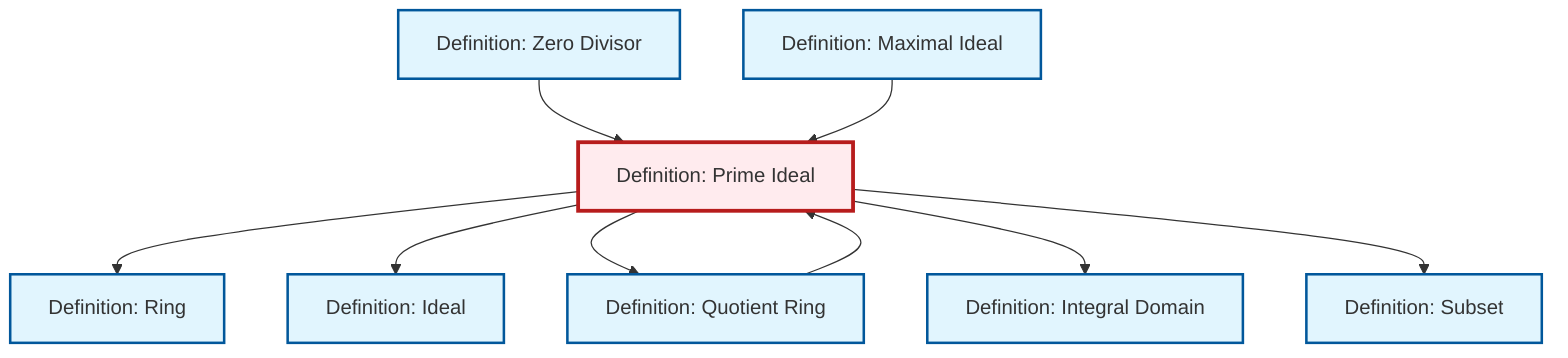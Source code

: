 graph TD
    classDef definition fill:#e1f5fe,stroke:#01579b,stroke-width:2px
    classDef theorem fill:#f3e5f5,stroke:#4a148c,stroke-width:2px
    classDef axiom fill:#fff3e0,stroke:#e65100,stroke-width:2px
    classDef example fill:#e8f5e9,stroke:#1b5e20,stroke-width:2px
    classDef current fill:#ffebee,stroke:#b71c1c,stroke-width:3px
    def-prime-ideal["Definition: Prime Ideal"]:::definition
    def-quotient-ring["Definition: Quotient Ring"]:::definition
    def-subset["Definition: Subset"]:::definition
    def-ideal["Definition: Ideal"]:::definition
    def-integral-domain["Definition: Integral Domain"]:::definition
    def-maximal-ideal["Definition: Maximal Ideal"]:::definition
    def-zero-divisor["Definition: Zero Divisor"]:::definition
    def-ring["Definition: Ring"]:::definition
    def-prime-ideal --> def-ring
    def-prime-ideal --> def-ideal
    def-quotient-ring --> def-prime-ideal
    def-prime-ideal --> def-quotient-ring
    def-prime-ideal --> def-integral-domain
    def-prime-ideal --> def-subset
    def-zero-divisor --> def-prime-ideal
    def-maximal-ideal --> def-prime-ideal
    class def-prime-ideal current
